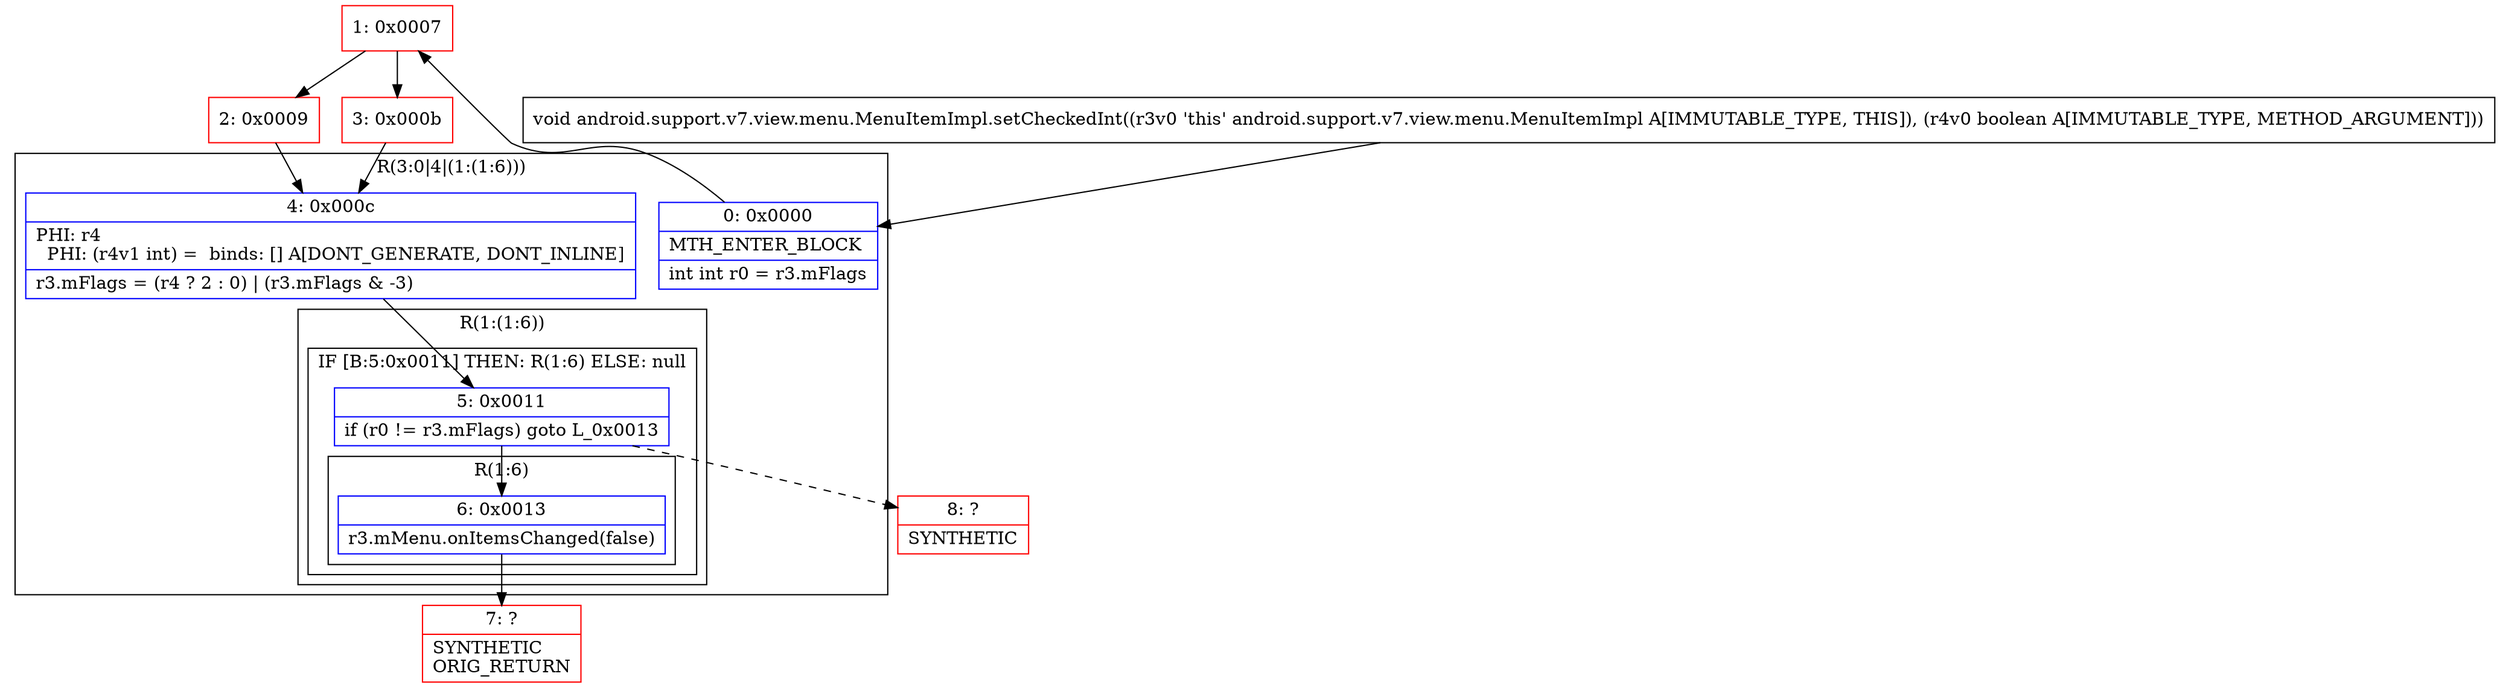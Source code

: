 digraph "CFG forandroid.support.v7.view.menu.MenuItemImpl.setCheckedInt(Z)V" {
subgraph cluster_Region_681233862 {
label = "R(3:0|4|(1:(1:6)))";
node [shape=record,color=blue];
Node_0 [shape=record,label="{0\:\ 0x0000|MTH_ENTER_BLOCK\l|int int r0 = r3.mFlags\l}"];
Node_4 [shape=record,label="{4\:\ 0x000c|PHI: r4 \l  PHI: (r4v1 int) =  binds: [] A[DONT_GENERATE, DONT_INLINE]\l|r3.mFlags = (r4 ? 2 : 0) \| (r3.mFlags & \-3)\l}"];
subgraph cluster_Region_335232540 {
label = "R(1:(1:6))";
node [shape=record,color=blue];
subgraph cluster_IfRegion_1213962251 {
label = "IF [B:5:0x0011] THEN: R(1:6) ELSE: null";
node [shape=record,color=blue];
Node_5 [shape=record,label="{5\:\ 0x0011|if (r0 != r3.mFlags) goto L_0x0013\l}"];
subgraph cluster_Region_97931734 {
label = "R(1:6)";
node [shape=record,color=blue];
Node_6 [shape=record,label="{6\:\ 0x0013|r3.mMenu.onItemsChanged(false)\l}"];
}
}
}
}
Node_1 [shape=record,color=red,label="{1\:\ 0x0007}"];
Node_2 [shape=record,color=red,label="{2\:\ 0x0009}"];
Node_3 [shape=record,color=red,label="{3\:\ 0x000b}"];
Node_7 [shape=record,color=red,label="{7\:\ ?|SYNTHETIC\lORIG_RETURN\l}"];
Node_8 [shape=record,color=red,label="{8\:\ ?|SYNTHETIC\l}"];
MethodNode[shape=record,label="{void android.support.v7.view.menu.MenuItemImpl.setCheckedInt((r3v0 'this' android.support.v7.view.menu.MenuItemImpl A[IMMUTABLE_TYPE, THIS]), (r4v0 boolean A[IMMUTABLE_TYPE, METHOD_ARGUMENT])) }"];
MethodNode -> Node_0;
Node_0 -> Node_1;
Node_4 -> Node_5;
Node_5 -> Node_6;
Node_5 -> Node_8[style=dashed];
Node_6 -> Node_7;
Node_1 -> Node_2;
Node_1 -> Node_3;
Node_2 -> Node_4;
Node_3 -> Node_4;
}

